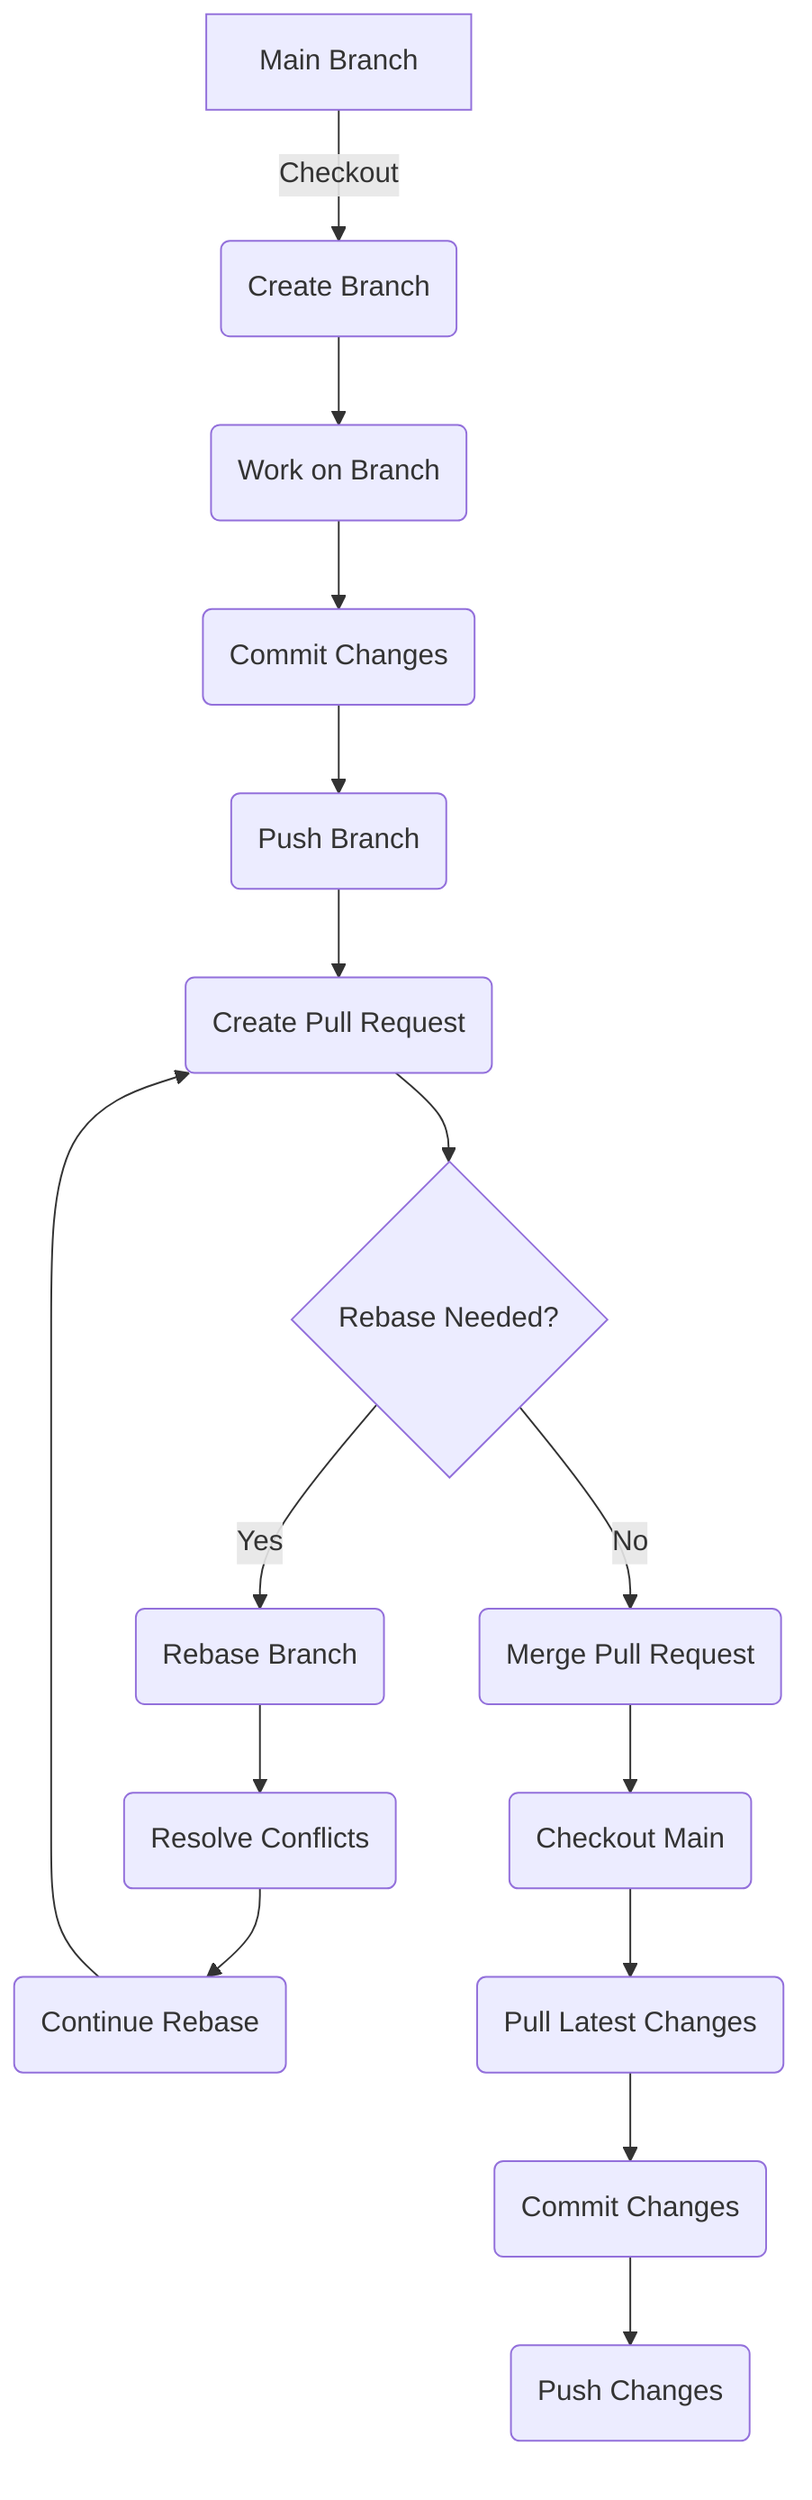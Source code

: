 graph TD
  A[Main Branch] -- Checkout --> B(Create Branch)
  B --> C(Work on Branch)
  C --> D(Commit Changes)
  D --> E(Push Branch)
  E --> F(Create Pull Request)
  F --> G{Rebase Needed?}
  G -- Yes --> H(Rebase Branch)
  H --> I(Resolve Conflicts)
  I --> J(Continue Rebase)
  J --> F
  G -- No --> K(Merge Pull Request)
  K --> L(Checkout Main)
  L --> M(Pull Latest Changes)
  M --> N(Commit Changes)
  N --> O(Push Changes)
